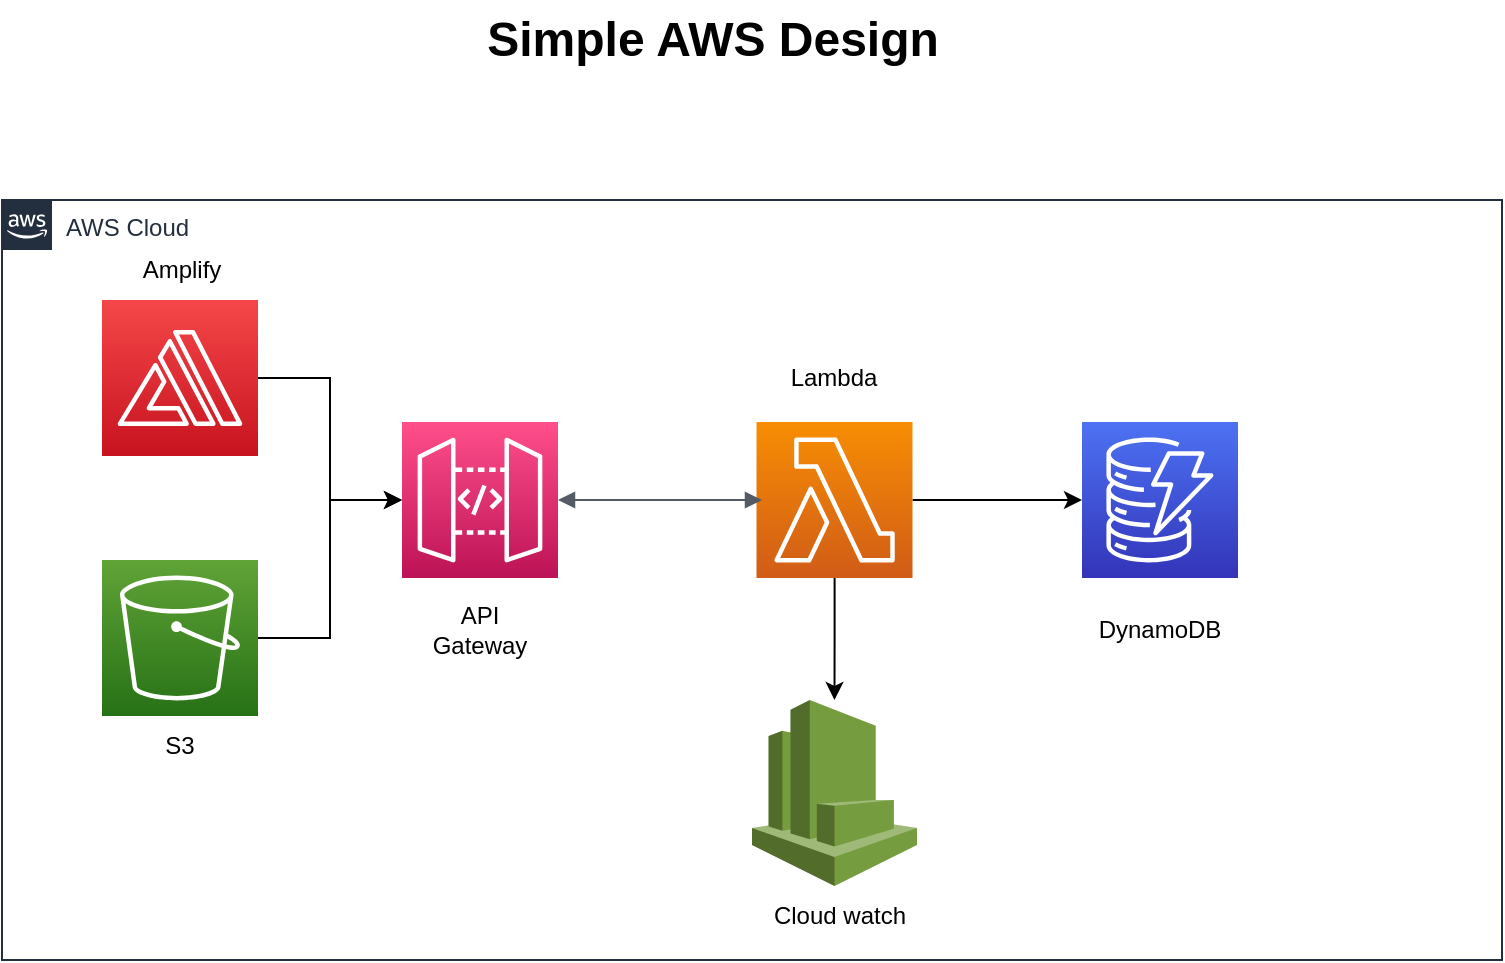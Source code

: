 <mxfile version="21.6.8" type="device">
  <diagram name="Page-1" id="dYXwYWAYPAeqMZLLYHEx">
    <mxGraphModel dx="1036" dy="614" grid="1" gridSize="10" guides="1" tooltips="1" connect="1" arrows="1" fold="1" page="1" pageScale="1" pageWidth="850" pageHeight="1100" math="0" shadow="0">
      <root>
        <mxCell id="0" />
        <mxCell id="1" parent="0" />
        <mxCell id="Mo8fvbevRhDXwSQ13Xk7-1" value="AWS Cloud" style="points=[[0,0],[0.25,0],[0.5,0],[0.75,0],[1,0],[1,0.25],[1,0.5],[1,0.75],[1,1],[0.75,1],[0.5,1],[0.25,1],[0,1],[0,0.75],[0,0.5],[0,0.25]];outlineConnect=0;gradientColor=none;html=1;whiteSpace=wrap;fontSize=12;fontStyle=0;container=1;pointerEvents=0;collapsible=0;recursiveResize=0;shape=mxgraph.aws4.group;grIcon=mxgraph.aws4.group_aws_cloud_alt;strokeColor=#232F3E;fillColor=none;verticalAlign=top;align=left;spacingLeft=30;fontColor=#232F3E;dashed=0;" vertex="1" parent="1">
          <mxGeometry x="50" y="140" width="750" height="380" as="geometry" />
        </mxCell>
        <mxCell id="Mo8fvbevRhDXwSQ13Xk7-14" value="" style="edgeStyle=orthogonalEdgeStyle;rounded=0;orthogonalLoop=1;jettySize=auto;html=1;" edge="1" parent="Mo8fvbevRhDXwSQ13Xk7-1" source="Mo8fvbevRhDXwSQ13Xk7-2" target="Mo8fvbevRhDXwSQ13Xk7-5">
          <mxGeometry relative="1" as="geometry" />
        </mxCell>
        <mxCell id="Mo8fvbevRhDXwSQ13Xk7-2" value="" style="sketch=0;points=[[0,0,0],[0.25,0,0],[0.5,0,0],[0.75,0,0],[1,0,0],[0,1,0],[0.25,1,0],[0.5,1,0],[0.75,1,0],[1,1,0],[0,0.25,0],[0,0.5,0],[0,0.75,0],[1,0.25,0],[1,0.5,0],[1,0.75,0]];outlineConnect=0;fontColor=#232F3E;gradientColor=#F54749;gradientDirection=north;fillColor=#C7131F;strokeColor=#ffffff;dashed=0;verticalLabelPosition=bottom;verticalAlign=top;align=center;html=1;fontSize=12;fontStyle=0;aspect=fixed;shape=mxgraph.aws4.resourceIcon;resIcon=mxgraph.aws4.amplify;" vertex="1" parent="Mo8fvbevRhDXwSQ13Xk7-1">
          <mxGeometry x="50" y="50" width="78" height="78" as="geometry" />
        </mxCell>
        <mxCell id="Mo8fvbevRhDXwSQ13Xk7-15" value="" style="edgeStyle=orthogonalEdgeStyle;rounded=0;orthogonalLoop=1;jettySize=auto;html=1;" edge="1" parent="Mo8fvbevRhDXwSQ13Xk7-1" source="Mo8fvbevRhDXwSQ13Xk7-3" target="Mo8fvbevRhDXwSQ13Xk7-5">
          <mxGeometry relative="1" as="geometry" />
        </mxCell>
        <mxCell id="Mo8fvbevRhDXwSQ13Xk7-3" value="" style="sketch=0;points=[[0,0,0],[0.25,0,0],[0.5,0,0],[0.75,0,0],[1,0,0],[0,1,0],[0.25,1,0],[0.5,1,0],[0.75,1,0],[1,1,0],[0,0.25,0],[0,0.5,0],[0,0.75,0],[1,0.25,0],[1,0.5,0],[1,0.75,0]];outlineConnect=0;fontColor=#232F3E;gradientColor=#60A337;gradientDirection=north;fillColor=#277116;strokeColor=#ffffff;dashed=0;verticalLabelPosition=bottom;verticalAlign=top;align=center;html=1;fontSize=12;fontStyle=0;aspect=fixed;shape=mxgraph.aws4.resourceIcon;resIcon=mxgraph.aws4.s3;" vertex="1" parent="Mo8fvbevRhDXwSQ13Xk7-1">
          <mxGeometry x="50" y="180" width="78" height="78" as="geometry" />
        </mxCell>
        <mxCell id="Mo8fvbevRhDXwSQ13Xk7-12" value="" style="edgeStyle=orthogonalEdgeStyle;rounded=0;orthogonalLoop=1;jettySize=auto;html=1;" edge="1" parent="Mo8fvbevRhDXwSQ13Xk7-1" source="Mo8fvbevRhDXwSQ13Xk7-4" target="Mo8fvbevRhDXwSQ13Xk7-7">
          <mxGeometry relative="1" as="geometry" />
        </mxCell>
        <mxCell id="Mo8fvbevRhDXwSQ13Xk7-13" value="" style="edgeStyle=orthogonalEdgeStyle;rounded=0;orthogonalLoop=1;jettySize=auto;html=1;" edge="1" parent="Mo8fvbevRhDXwSQ13Xk7-1" source="Mo8fvbevRhDXwSQ13Xk7-4" target="Mo8fvbevRhDXwSQ13Xk7-6">
          <mxGeometry relative="1" as="geometry" />
        </mxCell>
        <mxCell id="Mo8fvbevRhDXwSQ13Xk7-4" value="" style="sketch=0;points=[[0,0,0],[0.25,0,0],[0.5,0,0],[0.75,0,0],[1,0,0],[0,1,0],[0.25,1,0],[0.5,1,0],[0.75,1,0],[1,1,0],[0,0.25,0],[0,0.5,0],[0,0.75,0],[1,0.25,0],[1,0.5,0],[1,0.75,0]];outlineConnect=0;fontColor=#232F3E;gradientColor=#F78E04;gradientDirection=north;fillColor=#D05C17;strokeColor=#ffffff;dashed=0;verticalLabelPosition=bottom;verticalAlign=top;align=center;html=1;fontSize=12;fontStyle=0;aspect=fixed;shape=mxgraph.aws4.resourceIcon;resIcon=mxgraph.aws4.lambda;" vertex="1" parent="Mo8fvbevRhDXwSQ13Xk7-1">
          <mxGeometry x="377.25" y="111" width="78" height="78" as="geometry" />
        </mxCell>
        <mxCell id="Mo8fvbevRhDXwSQ13Xk7-5" value="" style="sketch=0;points=[[0,0,0],[0.25,0,0],[0.5,0,0],[0.75,0,0],[1,0,0],[0,1,0],[0.25,1,0],[0.5,1,0],[0.75,1,0],[1,1,0],[0,0.25,0],[0,0.5,0],[0,0.75,0],[1,0.25,0],[1,0.5,0],[1,0.75,0]];outlineConnect=0;fontColor=#232F3E;gradientColor=#FF4F8B;gradientDirection=north;fillColor=#BC1356;strokeColor=#ffffff;dashed=0;verticalLabelPosition=bottom;verticalAlign=top;align=center;html=1;fontSize=12;fontStyle=0;aspect=fixed;shape=mxgraph.aws4.resourceIcon;resIcon=mxgraph.aws4.api_gateway;" vertex="1" parent="Mo8fvbevRhDXwSQ13Xk7-1">
          <mxGeometry x="200" y="111" width="78" height="78" as="geometry" />
        </mxCell>
        <mxCell id="Mo8fvbevRhDXwSQ13Xk7-6" value="" style="sketch=0;points=[[0,0,0],[0.25,0,0],[0.5,0,0],[0.75,0,0],[1,0,0],[0,1,0],[0.25,1,0],[0.5,1,0],[0.75,1,0],[1,1,0],[0,0.25,0],[0,0.5,0],[0,0.75,0],[1,0.25,0],[1,0.5,0],[1,0.75,0]];outlineConnect=0;fontColor=#232F3E;gradientColor=#4D72F3;gradientDirection=north;fillColor=#3334B9;strokeColor=#ffffff;dashed=0;verticalLabelPosition=bottom;verticalAlign=top;align=center;html=1;fontSize=12;fontStyle=0;aspect=fixed;shape=mxgraph.aws4.resourceIcon;resIcon=mxgraph.aws4.dynamodb;" vertex="1" parent="Mo8fvbevRhDXwSQ13Xk7-1">
          <mxGeometry x="540" y="111" width="78" height="78" as="geometry" />
        </mxCell>
        <mxCell id="Mo8fvbevRhDXwSQ13Xk7-7" value="" style="outlineConnect=0;dashed=0;verticalLabelPosition=bottom;verticalAlign=top;align=center;html=1;shape=mxgraph.aws3.cloudwatch;fillColor=#759C3E;gradientColor=none;" vertex="1" parent="Mo8fvbevRhDXwSQ13Xk7-1">
          <mxGeometry x="375" y="250" width="82.5" height="93" as="geometry" />
        </mxCell>
        <mxCell id="Mo8fvbevRhDXwSQ13Xk7-8" value="" style="edgeStyle=orthogonalEdgeStyle;html=1;endArrow=block;elbow=vertical;startArrow=block;startFill=1;endFill=1;strokeColor=#545B64;rounded=0;" edge="1" parent="Mo8fvbevRhDXwSQ13Xk7-1" source="Mo8fvbevRhDXwSQ13Xk7-5">
          <mxGeometry width="100" relative="1" as="geometry">
            <mxPoint x="218" y="10" as="sourcePoint" />
            <mxPoint x="380" y="150" as="targetPoint" />
          </mxGeometry>
        </mxCell>
        <mxCell id="Mo8fvbevRhDXwSQ13Xk7-17" value="Amplify" style="text;html=1;strokeColor=none;fillColor=none;align=center;verticalAlign=middle;whiteSpace=wrap;rounded=0;" vertex="1" parent="Mo8fvbevRhDXwSQ13Xk7-1">
          <mxGeometry x="50" y="20" width="80" height="30" as="geometry" />
        </mxCell>
        <mxCell id="Mo8fvbevRhDXwSQ13Xk7-18" value="S3" style="text;html=1;strokeColor=none;fillColor=none;align=center;verticalAlign=middle;whiteSpace=wrap;rounded=0;" vertex="1" parent="Mo8fvbevRhDXwSQ13Xk7-1">
          <mxGeometry x="59" y="258" width="60" height="30" as="geometry" />
        </mxCell>
        <mxCell id="Mo8fvbevRhDXwSQ13Xk7-19" value="API Gateway" style="text;html=1;strokeColor=none;fillColor=none;align=center;verticalAlign=middle;whiteSpace=wrap;rounded=0;" vertex="1" parent="Mo8fvbevRhDXwSQ13Xk7-1">
          <mxGeometry x="209" y="200" width="60" height="30" as="geometry" />
        </mxCell>
        <mxCell id="Mo8fvbevRhDXwSQ13Xk7-20" value="Lambda" style="text;html=1;strokeColor=none;fillColor=none;align=center;verticalAlign=middle;whiteSpace=wrap;rounded=0;" vertex="1" parent="Mo8fvbevRhDXwSQ13Xk7-1">
          <mxGeometry x="386.25" y="74" width="60" height="30" as="geometry" />
        </mxCell>
        <mxCell id="Mo8fvbevRhDXwSQ13Xk7-21" value="Cloud watch" style="text;html=1;strokeColor=none;fillColor=none;align=center;verticalAlign=middle;whiteSpace=wrap;rounded=0;" vertex="1" parent="Mo8fvbevRhDXwSQ13Xk7-1">
          <mxGeometry x="377.25" y="343" width="83.75" height="30" as="geometry" />
        </mxCell>
        <mxCell id="Mo8fvbevRhDXwSQ13Xk7-22" value="DynamoDB" style="text;html=1;strokeColor=none;fillColor=none;align=center;verticalAlign=middle;whiteSpace=wrap;rounded=0;" vertex="1" parent="Mo8fvbevRhDXwSQ13Xk7-1">
          <mxGeometry x="549" y="200" width="60" height="30" as="geometry" />
        </mxCell>
        <mxCell id="Mo8fvbevRhDXwSQ13Xk7-16" value="Simple AWS Design" style="text;strokeColor=none;fillColor=none;html=1;fontSize=24;fontStyle=1;verticalAlign=middle;align=center;" vertex="1" parent="1">
          <mxGeometry x="230" y="40" width="350" height="40" as="geometry" />
        </mxCell>
      </root>
    </mxGraphModel>
  </diagram>
</mxfile>
